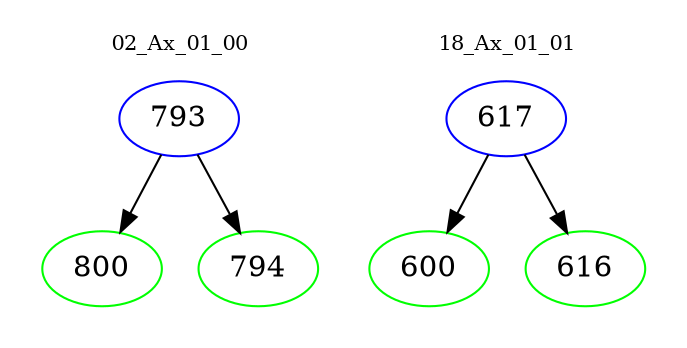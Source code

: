 digraph{
subgraph cluster_0 {
color = white
label = "02_Ax_01_00";
fontsize=10;
T0_793 [label="793", color="blue"]
T0_793 -> T0_800 [color="black"]
T0_800 [label="800", color="green"]
T0_793 -> T0_794 [color="black"]
T0_794 [label="794", color="green"]
}
subgraph cluster_1 {
color = white
label = "18_Ax_01_01";
fontsize=10;
T1_617 [label="617", color="blue"]
T1_617 -> T1_600 [color="black"]
T1_600 [label="600", color="green"]
T1_617 -> T1_616 [color="black"]
T1_616 [label="616", color="green"]
}
}
